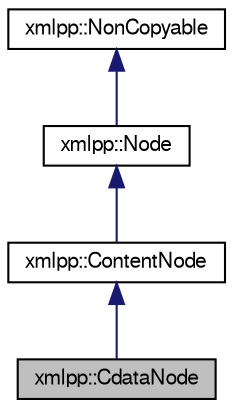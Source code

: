 digraph G
{
  bgcolor="transparent";
  edge [fontname="FreeSans",fontsize=10,labelfontname="FreeSans",labelfontsize=10];
  node [fontname="FreeSans",fontsize=10,shape=record];
  Node1 [label="xmlpp::CdataNode",height=0.2,width=0.4,color="black", fillcolor="grey75", style="filled" fontcolor="black"];
  Node2 -> Node1 [dir=back,color="midnightblue",fontsize=10,style="solid",fontname="FreeSans"];
  Node2 [label="xmlpp::ContentNode",height=0.2,width=0.4,color="black",URL="$classxmlpp_1_1ContentNode.html",tooltip="Content Node."];
  Node3 -> Node2 [dir=back,color="midnightblue",fontsize=10,style="solid",fontname="FreeSans"];
  Node3 [label="xmlpp::Node",height=0.2,width=0.4,color="black",URL="$classxmlpp_1_1Node.html",tooltip="Represents XML Nodes."];
  Node4 -> Node3 [dir=back,color="midnightblue",fontsize=10,style="solid",fontname="FreeSans"];
  Node4 [label="xmlpp::NonCopyable",height=0.2,width=0.4,color="black",URL="$classxmlpp_1_1NonCopyable.html",tooltip="Herited by classes which cannot be copied."];
}
